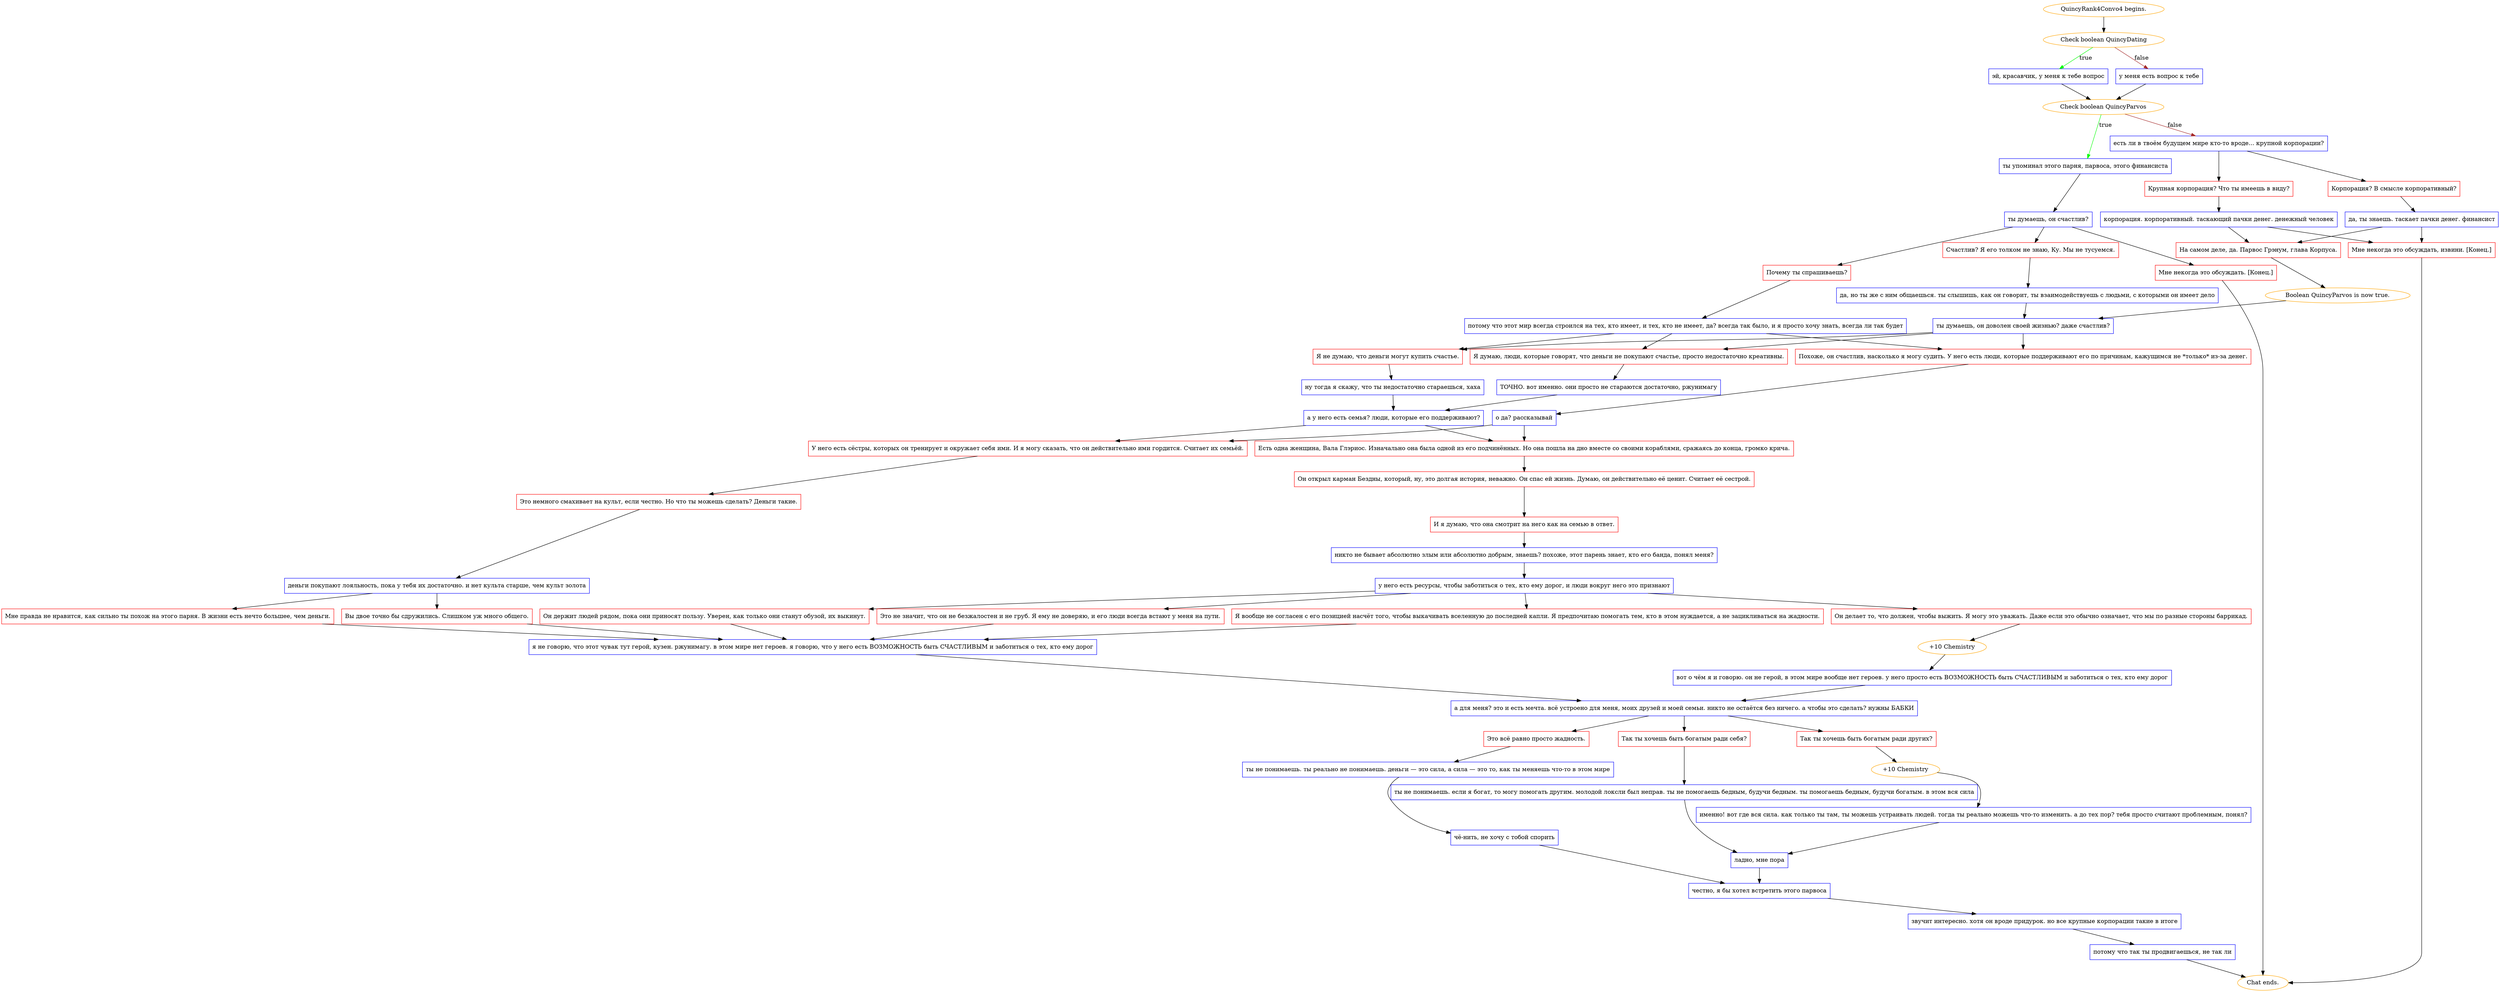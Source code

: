 digraph {
	"QuincyRank4Convo4 begins." [color=orange];
		"QuincyRank4Convo4 begins." -> j679704129;
	j679704129 [label="Check boolean QuincyDating",color=orange];
		j679704129 -> j705399204 [label=true,color=green];
		j679704129 -> j2037577464 [label=false,color=brown];
	j705399204 [label="эй, красавчик, у меня к тебе вопрос",shape=box,color=blue];
		j705399204 -> j3467816443;
	j2037577464 [label="у меня есть вопрос к тебе",shape=box,color=blue];
		j2037577464 -> j3467816443;
	j3467816443 [label="Check boolean QuincyParvos",color=orange];
		j3467816443 -> j2821067205 [label=true,color=green];
		j3467816443 -> j2631951798 [label=false,color=brown];
	j2821067205 [label="ты упоминал этого парня, парвоса, этого финансиста",shape=box,color=blue];
		j2821067205 -> j2801347904;
	j2631951798 [label="есть ли в твоём будущем мире кто-то вроде... крупной корпорации?",shape=box,color=blue];
		j2631951798 -> j4270827866;
		j2631951798 -> j2889352854;
	j2801347904 [label="ты думаешь, он счастлив?",shape=box,color=blue];
		j2801347904 -> j634739940;
		j2801347904 -> j3579143040;
		j2801347904 -> j3684127238;
	j4270827866 [label="Крупная корпорация? Что ты имеешь в виду?",shape=box,color=red];
		j4270827866 -> j1469625909;
	j2889352854 [label="Корпорация? В смысле корпоративный?",shape=box,color=red];
		j2889352854 -> j1395617914;
	j634739940 [label="Счастлив? Я его толком не знаю, Ку. Мы не тусуемся.",shape=box,color=red];
		j634739940 -> j147569626;
	j3579143040 [label="Почему ты спрашиваешь?",shape=box,color=red];
		j3579143040 -> j2530618700;
	j3684127238 [label="Мне некогда это обсуждать. [Конец.]",shape=box,color=red];
		j3684127238 -> "Chat ends.";
	j1469625909 [label="корпорация. корпоративный. таскающий пачки денег. денежный человек",shape=box,color=blue];
		j1469625909 -> j3405600949;
		j1469625909 -> j1092590845;
	j1395617914 [label="да, ты знаешь. таскает пачки денег. финансист",shape=box,color=blue];
		j1395617914 -> j3405600949;
		j1395617914 -> j1092590845;
	j147569626 [label="да, но ты же с ним общаешься. ты слышишь, как он говорит, ты взаимодействуешь с людьми, с которыми он имеет дело",shape=box,color=blue];
		j147569626 -> j4251632470;
	j2530618700 [label="потому что этот мир всегда строился на тех, кто имеет, и тех, кто не имеет, да? всегда так было, и я просто хочу знать, всегда ли так будет",shape=box,color=blue];
		j2530618700 -> j2728356829;
		j2530618700 -> j1554746760;
		j2530618700 -> j2521559378;
	"Chat ends." [color=orange];
	j3405600949 [label="На самом деле, да. Парвос Грэнум, глава Корпуса.",shape=box,color=red];
		j3405600949 -> j3276030081;
	j1092590845 [label="Мне некогда это обсуждать, извини. [Конец.]",shape=box,color=red];
		j1092590845 -> "Chat ends.";
	j4251632470 [label="ты думаешь, он доволен своей жизнью? даже счастлив?",shape=box,color=blue];
		j4251632470 -> j2728356829;
		j4251632470 -> j1554746760;
		j4251632470 -> j2521559378;
	j2728356829 [label="Я не думаю, что деньги могут купить счастье.",shape=box,color=red];
		j2728356829 -> j70507398;
	j1554746760 [label="Я думаю, люди, которые говорят, что деньги не покупают счастье, просто недостаточно креативны.",shape=box,color=red];
		j1554746760 -> j653116746;
	j2521559378 [label="Похоже, он счастлив, насколько я могу судить. У него есть люди, которые поддерживают его по причинам, кажущимся не *только* из-за денег.",shape=box,color=red];
		j2521559378 -> j2191000280;
	j3276030081 [label="Boolean QuincyParvos is now true.",color=orange];
		j3276030081 -> j4251632470;
	j70507398 [label="ну тогда я скажу, что ты недостаточно стараешься, хаха",shape=box,color=blue];
		j70507398 -> j3610369320;
	j653116746 [label="ТОЧНО. вот именно. они просто не стараются достаточно, ржунимагу",shape=box,color=blue];
		j653116746 -> j3610369320;
	j2191000280 [label="о да? рассказывай",shape=box,color=blue];
		j2191000280 -> j2351497708;
		j2191000280 -> j2799263106;
	j3610369320 [label="а у него есть семья? люди, которые его поддерживают?",shape=box,color=blue];
		j3610369320 -> j2351497708;
		j3610369320 -> j2799263106;
	j2351497708 [label="Есть одна женщина, Вала Глэриос. Изначально она была одной из его подчинённых. Но она пошла на дно вместе со своими кораблями, сражаясь до конца, громко крича.",shape=box,color=red];
		j2351497708 -> j1389849781;
	j2799263106 [label="У него есть сёстры, которых он тренирует и окружает себя ими. И я могу сказать, что он действительно ими гордится. Считает их семьёй.",shape=box,color=red];
		j2799263106 -> j463512909;
	j1389849781 [label="Он открыл карман Бездны, который, ну, это долгая история, неважно. Он спас ей жизнь. Думаю, он действительно её ценит. Считает её сестрой.",shape=box,color=red];
		j1389849781 -> j3513208681;
	j463512909 [label="Это немного смахивает на культ, если честно. Но что ты можешь сделать? Деньги такие.",shape=box,color=red];
		j463512909 -> j2569049357;
	j3513208681 [label="И я думаю, что она смотрит на него как на семью в ответ.",shape=box,color=red];
		j3513208681 -> j4076567721;
	j2569049357 [label="деньги покупают лояльность, пока у тебя их достаточно. и нет культа старше, чем культ золота",shape=box,color=blue];
		j2569049357 -> j453347272;
		j2569049357 -> j1609506973;
	j4076567721 [label="никто не бывает абсолютно злым или абсолютно добрым, знаешь? похоже, этот парень знает, кто его банда, понял меня?",shape=box,color=blue];
		j4076567721 -> j3213403892;
	j453347272 [label="Мне правда не нравится, как сильно ты похож на этого парня. В жизни есть нечто большее, чем деньги.",shape=box,color=red];
		j453347272 -> j588202539;
	j1609506973 [label="Вы двое точно бы сдружились. Слишком уж много общего.",shape=box,color=red];
		j1609506973 -> j588202539;
	j3213403892 [label="у него есть ресурсы, чтобы заботиться о тех, кто ему дорог, и люди вокруг него это признают",shape=box,color=blue];
		j3213403892 -> j3100351622;
		j3213403892 -> j3336304766;
		j3213403892 -> j1471688769;
		j3213403892 -> j4107583039;
	j588202539 [label="я не говорю, что этот чувак тут герой, кузен. ржунимагу. в этом мире нет героев. я говорю, что у него есть ВОЗМОЖНОСТЬ быть СЧАСТЛИВЫМ и заботиться о тех, кто ему дорог",shape=box,color=blue];
		j588202539 -> j3331508548;
	j3100351622 [label="Он делает то, что должен, чтобы выжить. Я могу это уважать. Даже если это обычно означает, что мы по разные стороны баррикад.",shape=box,color=red];
		j3100351622 -> j3014172663;
	j3336304766 [label="Он держит людей рядом, пока они приносят пользу. Уверен, как только они станут обузой, их выкинут.",shape=box,color=red];
		j3336304766 -> j588202539;
	j1471688769 [label="Это не значит, что он не безжалостен и не груб. Я ему не доверяю, и его люди всегда встают у меня на пути.",shape=box,color=red];
		j1471688769 -> j588202539;
	j4107583039 [label="Я вообще не согласен с его позицией насчёт того, чтобы выкачивать вселенную до последней капли. Я предпочитаю помогать тем, кто в этом нуждается, а не зацикливаться на жадности.",shape=box,color=red];
		j4107583039 -> j588202539;
	j3331508548 [label="а для меня? это и есть мечта. всё устроено для меня, моих друзей и моей семьи. никто не остаётся без ничего. а чтобы это сделать? нужны БАБКИ",shape=box,color=blue];
		j3331508548 -> j1623312467;
		j3331508548 -> j1992620909;
		j3331508548 -> j4035237958;
	j3014172663 [label="+10 Chemistry",color=orange];
		j3014172663 -> j741792741;
	j1623312467 [label="Так ты хочешь быть богатым ради других?",shape=box,color=red];
		j1623312467 -> j907927436;
	j1992620909 [label="Так ты хочешь быть богатым ради себя?",shape=box,color=red];
		j1992620909 -> j1919277133;
	j4035237958 [label="Это всё равно просто жадность.",shape=box,color=red];
		j4035237958 -> j4109628907;
	j741792741 [label="вот о чём я и говорю. он не герой, в этом мире вообще нет героев. у него просто есть ВОЗМОЖНОСТЬ быть СЧАСТЛИВЫМ и заботиться о тех, кто ему дорог",shape=box,color=blue];
		j741792741 -> j3331508548;
	j907927436 [label="+10 Chemistry",color=orange];
		j907927436 -> j1974866519;
	j1919277133 [label="ты не понимаешь. если я богат, то могу помогать другим. молодой локсли был неправ. ты не помогаешь бедным, будучи бедным. ты помогаешь бедным, будучи богатым. в этом вся сила",shape=box,color=blue];
		j1919277133 -> j1885124228;
	j4109628907 [label="ты не понимаешь. ты реально не понимаешь. деньги — это сила, а сила — это то, как ты меняешь что-то в этом мире",shape=box,color=blue];
		j4109628907 -> j129862031;
	j1974866519 [label="именно! вот где вся сила. как только ты там, ты можешь устраивать людей. тогда ты реально можешь что-то изменить. а до тех пор? тебя просто считают проблемным, понял?",shape=box,color=blue];
		j1974866519 -> j1885124228;
	j1885124228 [label="ладно, мне пора",shape=box,color=blue];
		j1885124228 -> j3885000346;
	j129862031 [label="чё-нить, не хочу с тобой спорить",shape=box,color=blue];
		j129862031 -> j3885000346;
	j3885000346 [label="честно, я бы хотел встретить этого парвоса",shape=box,color=blue];
		j3885000346 -> j3599515345;
	j3599515345 [label="звучит интересно. хотя он вроде придурок. но все крупные корпорации такие в итоге",shape=box,color=blue];
		j3599515345 -> j2936058631;
	j2936058631 [label="потому что так ты продвигаешься, не так ли",shape=box,color=blue];
		j2936058631 -> "Chat ends.";
}